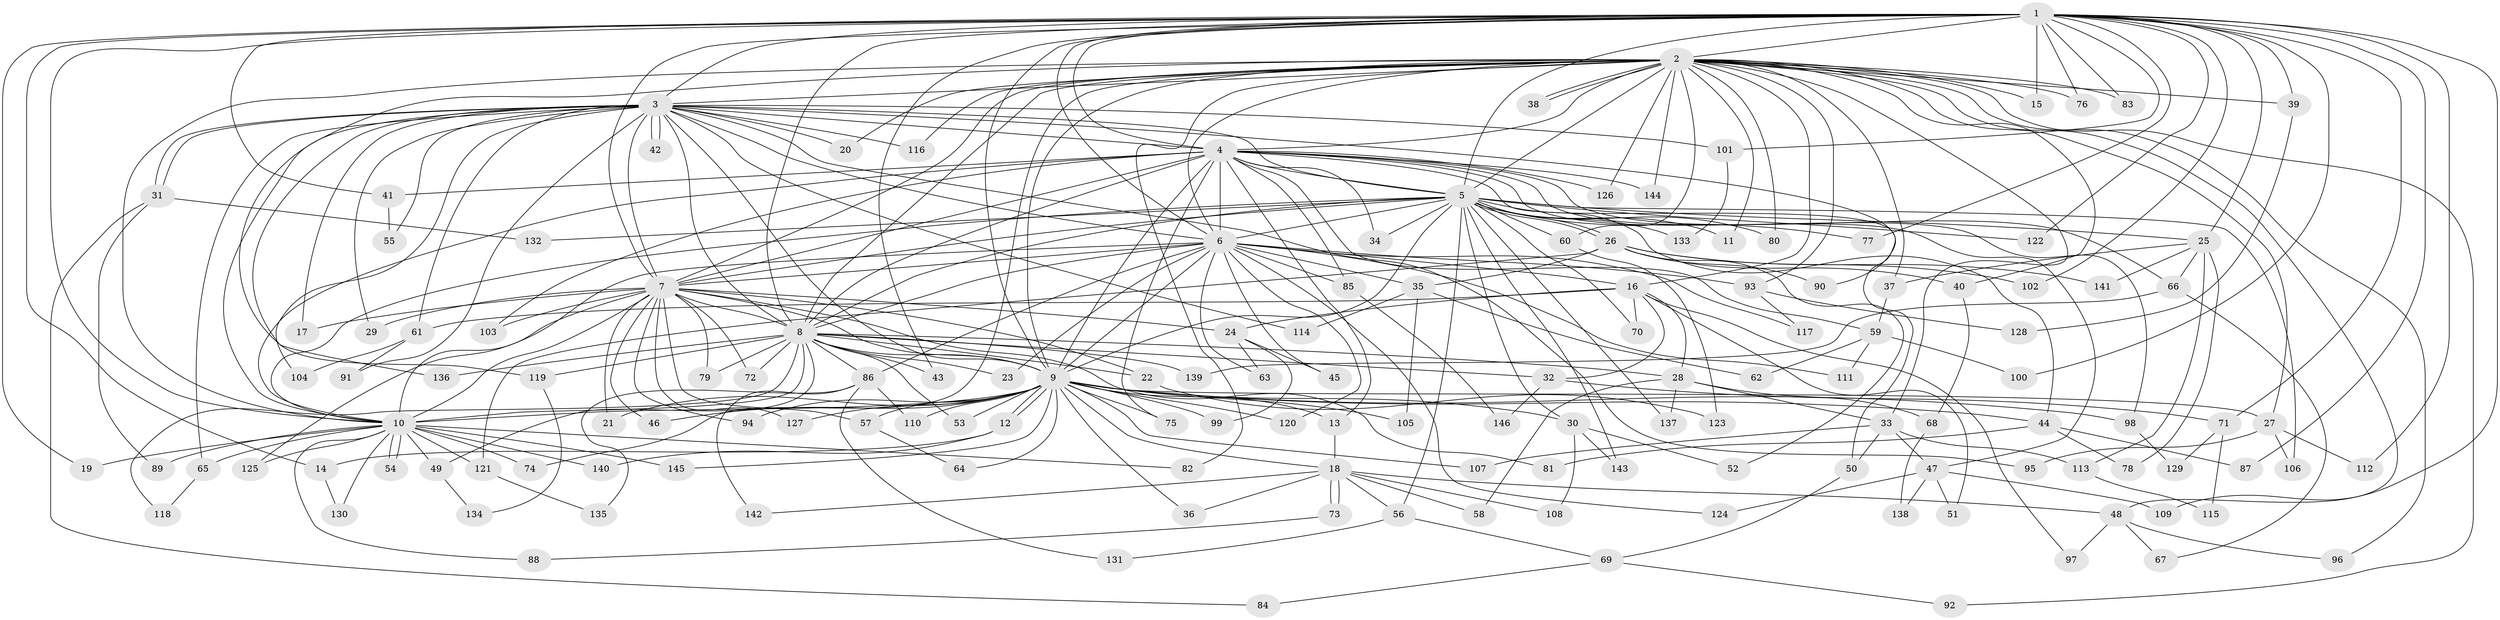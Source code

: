 // coarse degree distribution, {2: 0.28888888888888886, 21: 0.022222222222222223, 9: 0.044444444444444446, 19: 0.022222222222222223, 1: 0.06666666666666667, 4: 0.044444444444444446, 23: 0.044444444444444446, 7: 0.06666666666666667, 16: 0.044444444444444446, 3: 0.15555555555555556, 14: 0.022222222222222223, 17: 0.044444444444444446, 6: 0.08888888888888889, 10: 0.022222222222222223, 11: 0.022222222222222223}
// Generated by graph-tools (version 1.1) at 2025/36/03/04/25 23:36:16]
// undirected, 146 vertices, 317 edges
graph export_dot {
  node [color=gray90,style=filled];
  1;
  2;
  3;
  4;
  5;
  6;
  7;
  8;
  9;
  10;
  11;
  12;
  13;
  14;
  15;
  16;
  17;
  18;
  19;
  20;
  21;
  22;
  23;
  24;
  25;
  26;
  27;
  28;
  29;
  30;
  31;
  32;
  33;
  34;
  35;
  36;
  37;
  38;
  39;
  40;
  41;
  42;
  43;
  44;
  45;
  46;
  47;
  48;
  49;
  50;
  51;
  52;
  53;
  54;
  55;
  56;
  57;
  58;
  59;
  60;
  61;
  62;
  63;
  64;
  65;
  66;
  67;
  68;
  69;
  70;
  71;
  72;
  73;
  74;
  75;
  76;
  77;
  78;
  79;
  80;
  81;
  82;
  83;
  84;
  85;
  86;
  87;
  88;
  89;
  90;
  91;
  92;
  93;
  94;
  95;
  96;
  97;
  98;
  99;
  100;
  101;
  102;
  103;
  104;
  105;
  106;
  107;
  108;
  109;
  110;
  111;
  112;
  113;
  114;
  115;
  116;
  117;
  118;
  119;
  120;
  121;
  122;
  123;
  124;
  125;
  126;
  127;
  128;
  129;
  130;
  131;
  132;
  133;
  134;
  135;
  136;
  137;
  138;
  139;
  140;
  141;
  142;
  143;
  144;
  145;
  146;
  1 -- 2;
  1 -- 3;
  1 -- 4;
  1 -- 5;
  1 -- 6;
  1 -- 7;
  1 -- 8;
  1 -- 9;
  1 -- 10;
  1 -- 14;
  1 -- 15;
  1 -- 19;
  1 -- 25;
  1 -- 39;
  1 -- 41;
  1 -- 43;
  1 -- 71;
  1 -- 76;
  1 -- 77;
  1 -- 83;
  1 -- 87;
  1 -- 100;
  1 -- 101;
  1 -- 102;
  1 -- 109;
  1 -- 112;
  1 -- 122;
  2 -- 3;
  2 -- 4;
  2 -- 5;
  2 -- 6;
  2 -- 7;
  2 -- 8;
  2 -- 9;
  2 -- 10;
  2 -- 11;
  2 -- 15;
  2 -- 16;
  2 -- 20;
  2 -- 27;
  2 -- 33;
  2 -- 37;
  2 -- 38;
  2 -- 38;
  2 -- 39;
  2 -- 40;
  2 -- 48;
  2 -- 60;
  2 -- 74;
  2 -- 76;
  2 -- 80;
  2 -- 82;
  2 -- 83;
  2 -- 92;
  2 -- 93;
  2 -- 96;
  2 -- 116;
  2 -- 119;
  2 -- 126;
  2 -- 144;
  3 -- 4;
  3 -- 5;
  3 -- 6;
  3 -- 7;
  3 -- 8;
  3 -- 9;
  3 -- 10;
  3 -- 17;
  3 -- 20;
  3 -- 29;
  3 -- 31;
  3 -- 31;
  3 -- 42;
  3 -- 42;
  3 -- 55;
  3 -- 61;
  3 -- 65;
  3 -- 90;
  3 -- 91;
  3 -- 95;
  3 -- 101;
  3 -- 104;
  3 -- 114;
  3 -- 116;
  3 -- 136;
  4 -- 5;
  4 -- 6;
  4 -- 7;
  4 -- 8;
  4 -- 9;
  4 -- 10;
  4 -- 13;
  4 -- 34;
  4 -- 41;
  4 -- 47;
  4 -- 50;
  4 -- 59;
  4 -- 66;
  4 -- 75;
  4 -- 85;
  4 -- 98;
  4 -- 103;
  4 -- 126;
  4 -- 144;
  5 -- 6;
  5 -- 7;
  5 -- 8;
  5 -- 9;
  5 -- 10;
  5 -- 11;
  5 -- 25;
  5 -- 26;
  5 -- 26;
  5 -- 30;
  5 -- 34;
  5 -- 44;
  5 -- 56;
  5 -- 60;
  5 -- 70;
  5 -- 77;
  5 -- 80;
  5 -- 106;
  5 -- 122;
  5 -- 132;
  5 -- 133;
  5 -- 137;
  5 -- 143;
  6 -- 7;
  6 -- 8;
  6 -- 9;
  6 -- 10;
  6 -- 16;
  6 -- 23;
  6 -- 35;
  6 -- 45;
  6 -- 63;
  6 -- 85;
  6 -- 86;
  6 -- 93;
  6 -- 111;
  6 -- 117;
  6 -- 120;
  6 -- 124;
  7 -- 8;
  7 -- 9;
  7 -- 10;
  7 -- 17;
  7 -- 21;
  7 -- 22;
  7 -- 24;
  7 -- 29;
  7 -- 46;
  7 -- 57;
  7 -- 72;
  7 -- 79;
  7 -- 81;
  7 -- 94;
  7 -- 103;
  7 -- 125;
  7 -- 127;
  8 -- 9;
  8 -- 10;
  8 -- 22;
  8 -- 23;
  8 -- 28;
  8 -- 32;
  8 -- 43;
  8 -- 49;
  8 -- 53;
  8 -- 72;
  8 -- 79;
  8 -- 86;
  8 -- 118;
  8 -- 119;
  8 -- 136;
  8 -- 139;
  9 -- 10;
  9 -- 12;
  9 -- 12;
  9 -- 13;
  9 -- 18;
  9 -- 21;
  9 -- 27;
  9 -- 30;
  9 -- 36;
  9 -- 44;
  9 -- 46;
  9 -- 53;
  9 -- 57;
  9 -- 64;
  9 -- 75;
  9 -- 94;
  9 -- 98;
  9 -- 99;
  9 -- 105;
  9 -- 107;
  9 -- 110;
  9 -- 120;
  9 -- 127;
  9 -- 145;
  10 -- 19;
  10 -- 49;
  10 -- 54;
  10 -- 54;
  10 -- 65;
  10 -- 74;
  10 -- 82;
  10 -- 88;
  10 -- 89;
  10 -- 121;
  10 -- 125;
  10 -- 130;
  10 -- 140;
  10 -- 145;
  12 -- 14;
  12 -- 140;
  13 -- 18;
  14 -- 130;
  16 -- 24;
  16 -- 28;
  16 -- 32;
  16 -- 51;
  16 -- 61;
  16 -- 70;
  16 -- 97;
  18 -- 36;
  18 -- 48;
  18 -- 56;
  18 -- 58;
  18 -- 73;
  18 -- 73;
  18 -- 108;
  18 -- 142;
  22 -- 123;
  24 -- 45;
  24 -- 63;
  24 -- 99;
  25 -- 37;
  25 -- 66;
  25 -- 78;
  25 -- 113;
  25 -- 141;
  26 -- 35;
  26 -- 40;
  26 -- 52;
  26 -- 90;
  26 -- 102;
  26 -- 121;
  26 -- 141;
  27 -- 95;
  27 -- 106;
  27 -- 112;
  28 -- 33;
  28 -- 58;
  28 -- 68;
  28 -- 137;
  30 -- 52;
  30 -- 108;
  30 -- 143;
  31 -- 84;
  31 -- 89;
  31 -- 132;
  32 -- 71;
  32 -- 146;
  33 -- 47;
  33 -- 50;
  33 -- 107;
  33 -- 113;
  35 -- 62;
  35 -- 105;
  35 -- 114;
  37 -- 59;
  39 -- 128;
  40 -- 68;
  41 -- 55;
  44 -- 78;
  44 -- 81;
  44 -- 87;
  47 -- 51;
  47 -- 109;
  47 -- 124;
  47 -- 138;
  48 -- 67;
  48 -- 96;
  48 -- 97;
  49 -- 134;
  50 -- 69;
  56 -- 69;
  56 -- 131;
  57 -- 64;
  59 -- 62;
  59 -- 100;
  59 -- 111;
  60 -- 123;
  61 -- 91;
  61 -- 104;
  65 -- 118;
  66 -- 67;
  66 -- 139;
  68 -- 138;
  69 -- 84;
  69 -- 92;
  71 -- 115;
  71 -- 129;
  73 -- 88;
  85 -- 146;
  86 -- 110;
  86 -- 131;
  86 -- 135;
  86 -- 142;
  93 -- 117;
  93 -- 128;
  98 -- 129;
  101 -- 133;
  113 -- 115;
  119 -- 134;
  121 -- 135;
}
